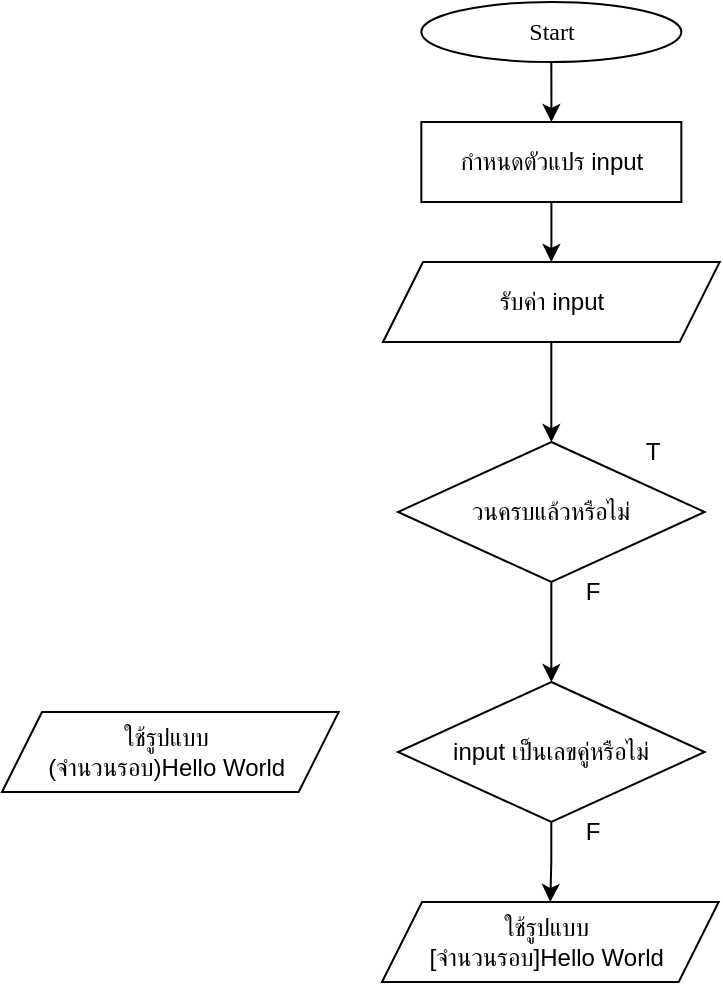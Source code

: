 <mxfile version="24.9.1">
  <diagram name="Page-1" id="Au8I1BLo6GMw704QHYES">
    <mxGraphModel dx="1445" dy="1423" grid="1" gridSize="10" guides="1" tooltips="1" connect="1" arrows="1" fold="1" page="1" pageScale="1" pageWidth="850" pageHeight="1100" math="0" shadow="0">
      <root>
        <mxCell id="0" />
        <mxCell id="1" parent="0" />
        <mxCell id="rqqakwgtmynD3VV7ngg2-1" value="" style="edgeStyle=orthogonalEdgeStyle;rounded=0;orthogonalLoop=1;jettySize=auto;html=1;" edge="1" parent="1" source="rqqakwgtmynD3VV7ngg2-2" target="rqqakwgtmynD3VV7ngg2-4">
          <mxGeometry relative="1" as="geometry" />
        </mxCell>
        <mxCell id="rqqakwgtmynD3VV7ngg2-2" value="&lt;font data-font-src=&quot;https://fonts.googleapis.com/css?family=Sarabun&quot; face=&quot;Sarabun&quot;&gt;Start&lt;/font&gt;" style="ellipse;whiteSpace=wrap;html=1;" vertex="1" parent="1">
          <mxGeometry x="-500.33" y="-1060" width="130" height="30" as="geometry" />
        </mxCell>
        <mxCell id="rqqakwgtmynD3VV7ngg2-3" value="" style="edgeStyle=orthogonalEdgeStyle;rounded=0;orthogonalLoop=1;jettySize=auto;html=1;" edge="1" parent="1" source="rqqakwgtmynD3VV7ngg2-4">
          <mxGeometry relative="1" as="geometry">
            <mxPoint x="-435.384" y="-930" as="targetPoint" />
          </mxGeometry>
        </mxCell>
        <mxCell id="rqqakwgtmynD3VV7ngg2-4" value="กำหนดตัวแปร input" style="rounded=0;whiteSpace=wrap;html=1;" vertex="1" parent="1">
          <mxGeometry x="-500.33" y="-1000" width="130" height="40" as="geometry" />
        </mxCell>
        <mxCell id="rqqakwgtmynD3VV7ngg2-18" value="" style="edgeStyle=orthogonalEdgeStyle;rounded=0;orthogonalLoop=1;jettySize=auto;html=1;" edge="1" parent="1" source="rqqakwgtmynD3VV7ngg2-11" target="rqqakwgtmynD3VV7ngg2-14">
          <mxGeometry relative="1" as="geometry" />
        </mxCell>
        <mxCell id="rqqakwgtmynD3VV7ngg2-11" value="รับค่า input" style="shape=parallelogram;perimeter=parallelogramPerimeter;whiteSpace=wrap;html=1;fixedSize=1;" vertex="1" parent="1">
          <mxGeometry x="-519.5" y="-930" width="168.34" height="40" as="geometry" />
        </mxCell>
        <mxCell id="rqqakwgtmynD3VV7ngg2-24" value="" style="edgeStyle=orthogonalEdgeStyle;rounded=0;orthogonalLoop=1;jettySize=auto;html=1;" edge="1" parent="1" source="rqqakwgtmynD3VV7ngg2-12" target="rqqakwgtmynD3VV7ngg2-23">
          <mxGeometry relative="1" as="geometry" />
        </mxCell>
        <mxCell id="rqqakwgtmynD3VV7ngg2-12" value="input เป็นเลขคู่หรือไม่" style="rhombus;whiteSpace=wrap;html=1;" vertex="1" parent="1">
          <mxGeometry x="-512" y="-720" width="153.33" height="70" as="geometry" />
        </mxCell>
        <mxCell id="rqqakwgtmynD3VV7ngg2-19" value="" style="edgeStyle=orthogonalEdgeStyle;rounded=0;orthogonalLoop=1;jettySize=auto;html=1;" edge="1" parent="1" source="rqqakwgtmynD3VV7ngg2-14" target="rqqakwgtmynD3VV7ngg2-12">
          <mxGeometry relative="1" as="geometry" />
        </mxCell>
        <mxCell id="rqqakwgtmynD3VV7ngg2-14" value="วนครบแล้วหรือไม่" style="rhombus;whiteSpace=wrap;html=1;" vertex="1" parent="1">
          <mxGeometry x="-511.99" y="-840" width="153.33" height="70" as="geometry" />
        </mxCell>
        <mxCell id="rqqakwgtmynD3VV7ngg2-20" value="T" style="text;html=1;align=center;verticalAlign=middle;resizable=0;points=[];autosize=1;strokeColor=none;fillColor=none;" vertex="1" parent="1">
          <mxGeometry x="-400.33" y="-850" width="30" height="30" as="geometry" />
        </mxCell>
        <mxCell id="rqqakwgtmynD3VV7ngg2-21" value="F" style="text;html=1;align=center;verticalAlign=middle;resizable=0;points=[];autosize=1;strokeColor=none;fillColor=none;" vertex="1" parent="1">
          <mxGeometry x="-430.33" y="-780" width="30" height="30" as="geometry" />
        </mxCell>
        <mxCell id="rqqakwgtmynD3VV7ngg2-22" value="F" style="text;html=1;align=center;verticalAlign=middle;resizable=0;points=[];autosize=1;strokeColor=none;fillColor=none;" vertex="1" parent="1">
          <mxGeometry x="-430.33" y="-660" width="30" height="30" as="geometry" />
        </mxCell>
        <mxCell id="rqqakwgtmynD3VV7ngg2-23" value="ใช้รูปแบบ&amp;nbsp;&lt;div&gt;[จำนวนรอบ]Hello World&amp;nbsp;&lt;/div&gt;" style="shape=parallelogram;perimeter=parallelogramPerimeter;whiteSpace=wrap;html=1;fixedSize=1;" vertex="1" parent="1">
          <mxGeometry x="-520" y="-610" width="168.34" height="40" as="geometry" />
        </mxCell>
        <mxCell id="rqqakwgtmynD3VV7ngg2-25" value="ใช้รูปแบบ&amp;nbsp;&lt;div&gt;(จำนวนรอบ)Hello World&amp;nbsp;&lt;/div&gt;" style="shape=parallelogram;perimeter=parallelogramPerimeter;whiteSpace=wrap;html=1;fixedSize=1;" vertex="1" parent="1">
          <mxGeometry x="-710" y="-705" width="168.34" height="40" as="geometry" />
        </mxCell>
      </root>
    </mxGraphModel>
  </diagram>
</mxfile>
